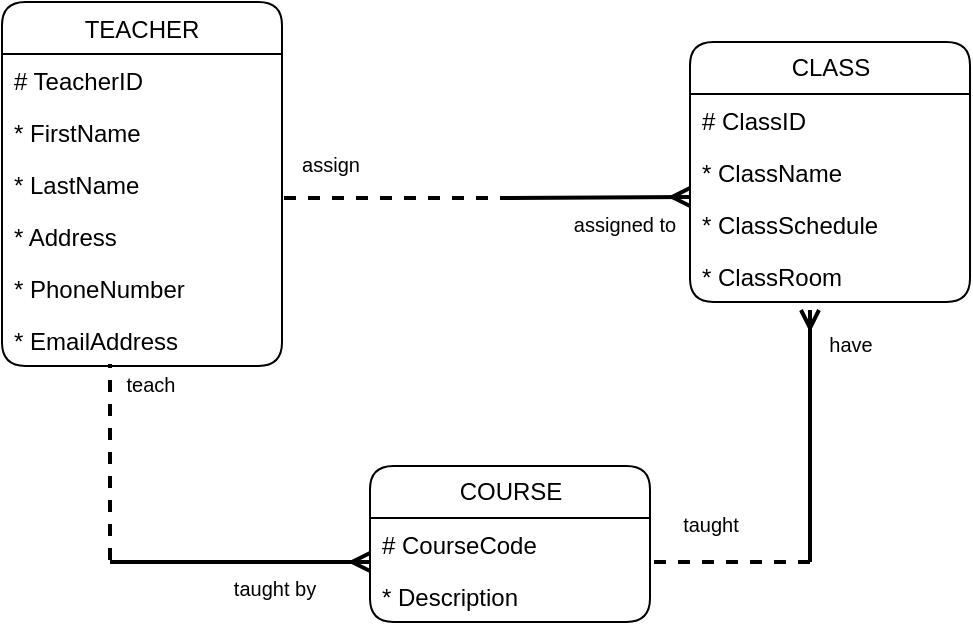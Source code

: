 <mxfile version="15.1.4" type="github">
  <diagram id="R2lEEEUBdFMjLlhIrx00" name="Page-1">
    <mxGraphModel dx="868" dy="433" grid="1" gridSize="10" guides="1" tooltips="1" connect="1" arrows="1" fold="1" page="1" pageScale="1" pageWidth="850" pageHeight="1100" math="0" shadow="0" extFonts="Permanent Marker^https://fonts.googleapis.com/css?family=Permanent+Marker">
      <root>
        <mxCell id="0" />
        <mxCell id="1" parent="0" />
        <mxCell id="KVk4hBD7cU9KSUQBLwWF-1" value="TEACHER" style="swimlane;fontStyle=0;childLayout=stackLayout;horizontal=1;startSize=26;horizontalStack=0;resizeParent=1;resizeParentMax=0;resizeLast=0;collapsible=1;marginBottom=0;rounded=1;" vertex="1" parent="1">
          <mxGeometry x="136" y="120" width="140" height="182" as="geometry" />
        </mxCell>
        <mxCell id="KVk4hBD7cU9KSUQBLwWF-2" value="# TeacherID" style="text;strokeColor=none;fillColor=none;align=left;verticalAlign=middle;spacingLeft=4;spacingRight=4;overflow=hidden;rotatable=0;points=[[0,0.5],[1,0.5]];portConstraint=eastwest;" vertex="1" parent="KVk4hBD7cU9KSUQBLwWF-1">
          <mxGeometry y="26" width="140" height="26" as="geometry" />
        </mxCell>
        <mxCell id="KVk4hBD7cU9KSUQBLwWF-3" value="* FirstName" style="text;strokeColor=none;fillColor=none;align=left;verticalAlign=middle;spacingLeft=4;spacingRight=4;overflow=hidden;rotatable=0;points=[[0,0.5],[1,0.5]];portConstraint=eastwest;" vertex="1" parent="KVk4hBD7cU9KSUQBLwWF-1">
          <mxGeometry y="52" width="140" height="26" as="geometry" />
        </mxCell>
        <mxCell id="KVk4hBD7cU9KSUQBLwWF-4" value="* LastName" style="text;strokeColor=none;fillColor=none;align=left;verticalAlign=middle;spacingLeft=4;spacingRight=4;overflow=hidden;rotatable=0;points=[[0,0.5],[1,0.5]];portConstraint=eastwest;" vertex="1" parent="KVk4hBD7cU9KSUQBLwWF-1">
          <mxGeometry y="78" width="140" height="26" as="geometry" />
        </mxCell>
        <mxCell id="KVk4hBD7cU9KSUQBLwWF-5" value="* Address" style="text;strokeColor=none;fillColor=none;align=left;verticalAlign=middle;spacingLeft=4;spacingRight=4;overflow=hidden;rotatable=0;points=[[0,0.5],[1,0.5]];portConstraint=eastwest;" vertex="1" parent="KVk4hBD7cU9KSUQBLwWF-1">
          <mxGeometry y="104" width="140" height="26" as="geometry" />
        </mxCell>
        <mxCell id="KVk4hBD7cU9KSUQBLwWF-6" value="* PhoneNumber" style="text;strokeColor=none;fillColor=none;align=left;verticalAlign=middle;spacingLeft=4;spacingRight=4;overflow=hidden;rotatable=0;points=[[0,0.5],[1,0.5]];portConstraint=eastwest;" vertex="1" parent="KVk4hBD7cU9KSUQBLwWF-1">
          <mxGeometry y="130" width="140" height="26" as="geometry" />
        </mxCell>
        <mxCell id="KVk4hBD7cU9KSUQBLwWF-7" value="* EmailAddress" style="text;strokeColor=none;fillColor=none;align=left;verticalAlign=middle;spacingLeft=4;spacingRight=4;overflow=hidden;rotatable=0;points=[[0,0.5],[1,0.5]];portConstraint=eastwest;" vertex="1" parent="KVk4hBD7cU9KSUQBLwWF-1">
          <mxGeometry y="156" width="140" height="26" as="geometry" />
        </mxCell>
        <mxCell id="KVk4hBD7cU9KSUQBLwWF-9" value="CLASS" style="swimlane;fontStyle=0;childLayout=stackLayout;horizontal=1;startSize=26;horizontalStack=0;resizeParent=1;resizeParentMax=0;resizeLast=0;collapsible=1;marginBottom=0;rounded=1;verticalAlign=middle;html=1;" vertex="1" parent="1">
          <mxGeometry x="480" y="140" width="140" height="130" as="geometry" />
        </mxCell>
        <mxCell id="KVk4hBD7cU9KSUQBLwWF-10" value="# ClassID" style="text;strokeColor=none;fillColor=none;align=left;verticalAlign=top;spacingLeft=4;spacingRight=4;overflow=hidden;rotatable=0;points=[[0,0.5],[1,0.5]];portConstraint=eastwest;" vertex="1" parent="KVk4hBD7cU9KSUQBLwWF-9">
          <mxGeometry y="26" width="140" height="26" as="geometry" />
        </mxCell>
        <mxCell id="KVk4hBD7cU9KSUQBLwWF-11" value="* ClassName" style="text;strokeColor=none;fillColor=none;align=left;verticalAlign=top;spacingLeft=4;spacingRight=4;overflow=hidden;rotatable=0;points=[[0,0.5],[1,0.5]];portConstraint=eastwest;" vertex="1" parent="KVk4hBD7cU9KSUQBLwWF-9">
          <mxGeometry y="52" width="140" height="26" as="geometry" />
        </mxCell>
        <mxCell id="KVk4hBD7cU9KSUQBLwWF-17" value="* ClassSchedule" style="text;strokeColor=none;fillColor=none;align=left;verticalAlign=top;spacingLeft=4;spacingRight=4;overflow=hidden;rotatable=0;points=[[0,0.5],[1,0.5]];portConstraint=eastwest;" vertex="1" parent="KVk4hBD7cU9KSUQBLwWF-9">
          <mxGeometry y="78" width="140" height="26" as="geometry" />
        </mxCell>
        <mxCell id="KVk4hBD7cU9KSUQBLwWF-22" value="* ClassRoom" style="text;strokeColor=none;fillColor=none;align=left;verticalAlign=top;spacingLeft=4;spacingRight=4;overflow=hidden;rotatable=0;points=[[0,0.5],[1,0.5]];portConstraint=eastwest;" vertex="1" parent="KVk4hBD7cU9KSUQBLwWF-9">
          <mxGeometry y="104" width="140" height="26" as="geometry" />
        </mxCell>
        <mxCell id="KVk4hBD7cU9KSUQBLwWF-15" value="assigned to" style="html=1;verticalAlign=bottom;endArrow=ERmany;fontSize=10;sourcePerimeterSpacing=1;targetPerimeterSpacing=3;strokeWidth=2;endFill=0;" edge="1" parent="1">
          <mxGeometry x="0.25" y="-21" width="80" relative="1" as="geometry">
            <mxPoint x="390" y="218" as="sourcePoint" />
            <mxPoint x="480" y="217.5" as="targetPoint" />
            <mxPoint y="1" as="offset" />
          </mxGeometry>
        </mxCell>
        <mxCell id="KVk4hBD7cU9KSUQBLwWF-16" value="assign" style="html=1;verticalAlign=bottom;endArrow=none;dashed=1;endSize=8;fontSize=10;sourcePerimeterSpacing=1;targetPerimeterSpacing=3;strokeWidth=2;entryX=0.993;entryY=0.769;entryDx=0;entryDy=0;entryPerimeter=0;endFill=0;startArrow=none;startFill=0;" edge="1" parent="1">
          <mxGeometry x="0.583" y="-8" relative="1" as="geometry">
            <mxPoint x="391" y="218" as="sourcePoint" />
            <mxPoint x="276.02" y="217.994" as="targetPoint" />
            <mxPoint as="offset" />
          </mxGeometry>
        </mxCell>
        <mxCell id="KVk4hBD7cU9KSUQBLwWF-18" value="COURSE" style="swimlane;fontStyle=0;childLayout=stackLayout;horizontal=1;startSize=26;horizontalStack=0;resizeParent=1;resizeParentMax=0;resizeLast=0;collapsible=1;marginBottom=0;rounded=1;verticalAlign=middle;html=1;" vertex="1" parent="1">
          <mxGeometry x="320" y="352" width="140" height="78" as="geometry" />
        </mxCell>
        <mxCell id="KVk4hBD7cU9KSUQBLwWF-19" value="# CourseCode" style="text;strokeColor=none;fillColor=none;align=left;verticalAlign=top;spacingLeft=4;spacingRight=4;overflow=hidden;rotatable=0;points=[[0,0.5],[1,0.5]];portConstraint=eastwest;" vertex="1" parent="KVk4hBD7cU9KSUQBLwWF-18">
          <mxGeometry y="26" width="140" height="26" as="geometry" />
        </mxCell>
        <mxCell id="KVk4hBD7cU9KSUQBLwWF-20" value="* Description" style="text;strokeColor=none;fillColor=none;align=left;verticalAlign=top;spacingLeft=4;spacingRight=4;overflow=hidden;rotatable=0;points=[[0,0.5],[1,0.5]];portConstraint=eastwest;" vertex="1" parent="KVk4hBD7cU9KSUQBLwWF-18">
          <mxGeometry y="52" width="140" height="26" as="geometry" />
        </mxCell>
        <mxCell id="KVk4hBD7cU9KSUQBLwWF-24" value="have" style="html=1;verticalAlign=bottom;endArrow=ERmany;fontSize=10;sourcePerimeterSpacing=1;targetPerimeterSpacing=3;strokeWidth=2;endFill=0;" edge="1" parent="1">
          <mxGeometry x="0.587" y="-20" width="80" relative="1" as="geometry">
            <mxPoint x="540" y="400" as="sourcePoint" />
            <mxPoint x="540" y="274" as="targetPoint" />
            <mxPoint as="offset" />
          </mxGeometry>
        </mxCell>
        <mxCell id="KVk4hBD7cU9KSUQBLwWF-25" value="taught" style="html=1;verticalAlign=bottom;endArrow=none;dashed=1;endSize=8;fontSize=10;sourcePerimeterSpacing=1;targetPerimeterSpacing=3;strokeWidth=2;entryX=0.993;entryY=0.769;entryDx=0;entryDy=0;entryPerimeter=0;endFill=0;startArrow=none;startFill=0;" edge="1" parent="1">
          <mxGeometry x="0.25" y="-10" relative="1" as="geometry">
            <mxPoint x="540" y="400" as="sourcePoint" />
            <mxPoint x="460" y="400.004" as="targetPoint" />
            <mxPoint as="offset" />
          </mxGeometry>
        </mxCell>
        <mxCell id="KVk4hBD7cU9KSUQBLwWF-26" value="taught by" style="html=1;verticalAlign=bottom;endArrow=ERmany;fontSize=10;sourcePerimeterSpacing=1;targetPerimeterSpacing=3;strokeWidth=2;endFill=0;" edge="1" parent="1">
          <mxGeometry x="0.25" y="-21" width="80" relative="1" as="geometry">
            <mxPoint x="190" y="400" as="sourcePoint" />
            <mxPoint x="320" y="400" as="targetPoint" />
            <mxPoint y="1" as="offset" />
          </mxGeometry>
        </mxCell>
        <mxCell id="KVk4hBD7cU9KSUQBLwWF-27" value="teach" style="html=1;verticalAlign=bottom;endArrow=none;fontSize=10;sourcePerimeterSpacing=1;targetPerimeterSpacing=3;strokeWidth=2;endFill=0;dashed=1;" edge="1" parent="1">
          <mxGeometry x="0.612" y="-20" width="80" relative="1" as="geometry">
            <mxPoint x="190" y="399" as="sourcePoint" />
            <mxPoint x="190" y="301" as="targetPoint" />
            <mxPoint as="offset" />
          </mxGeometry>
        </mxCell>
      </root>
    </mxGraphModel>
  </diagram>
</mxfile>
